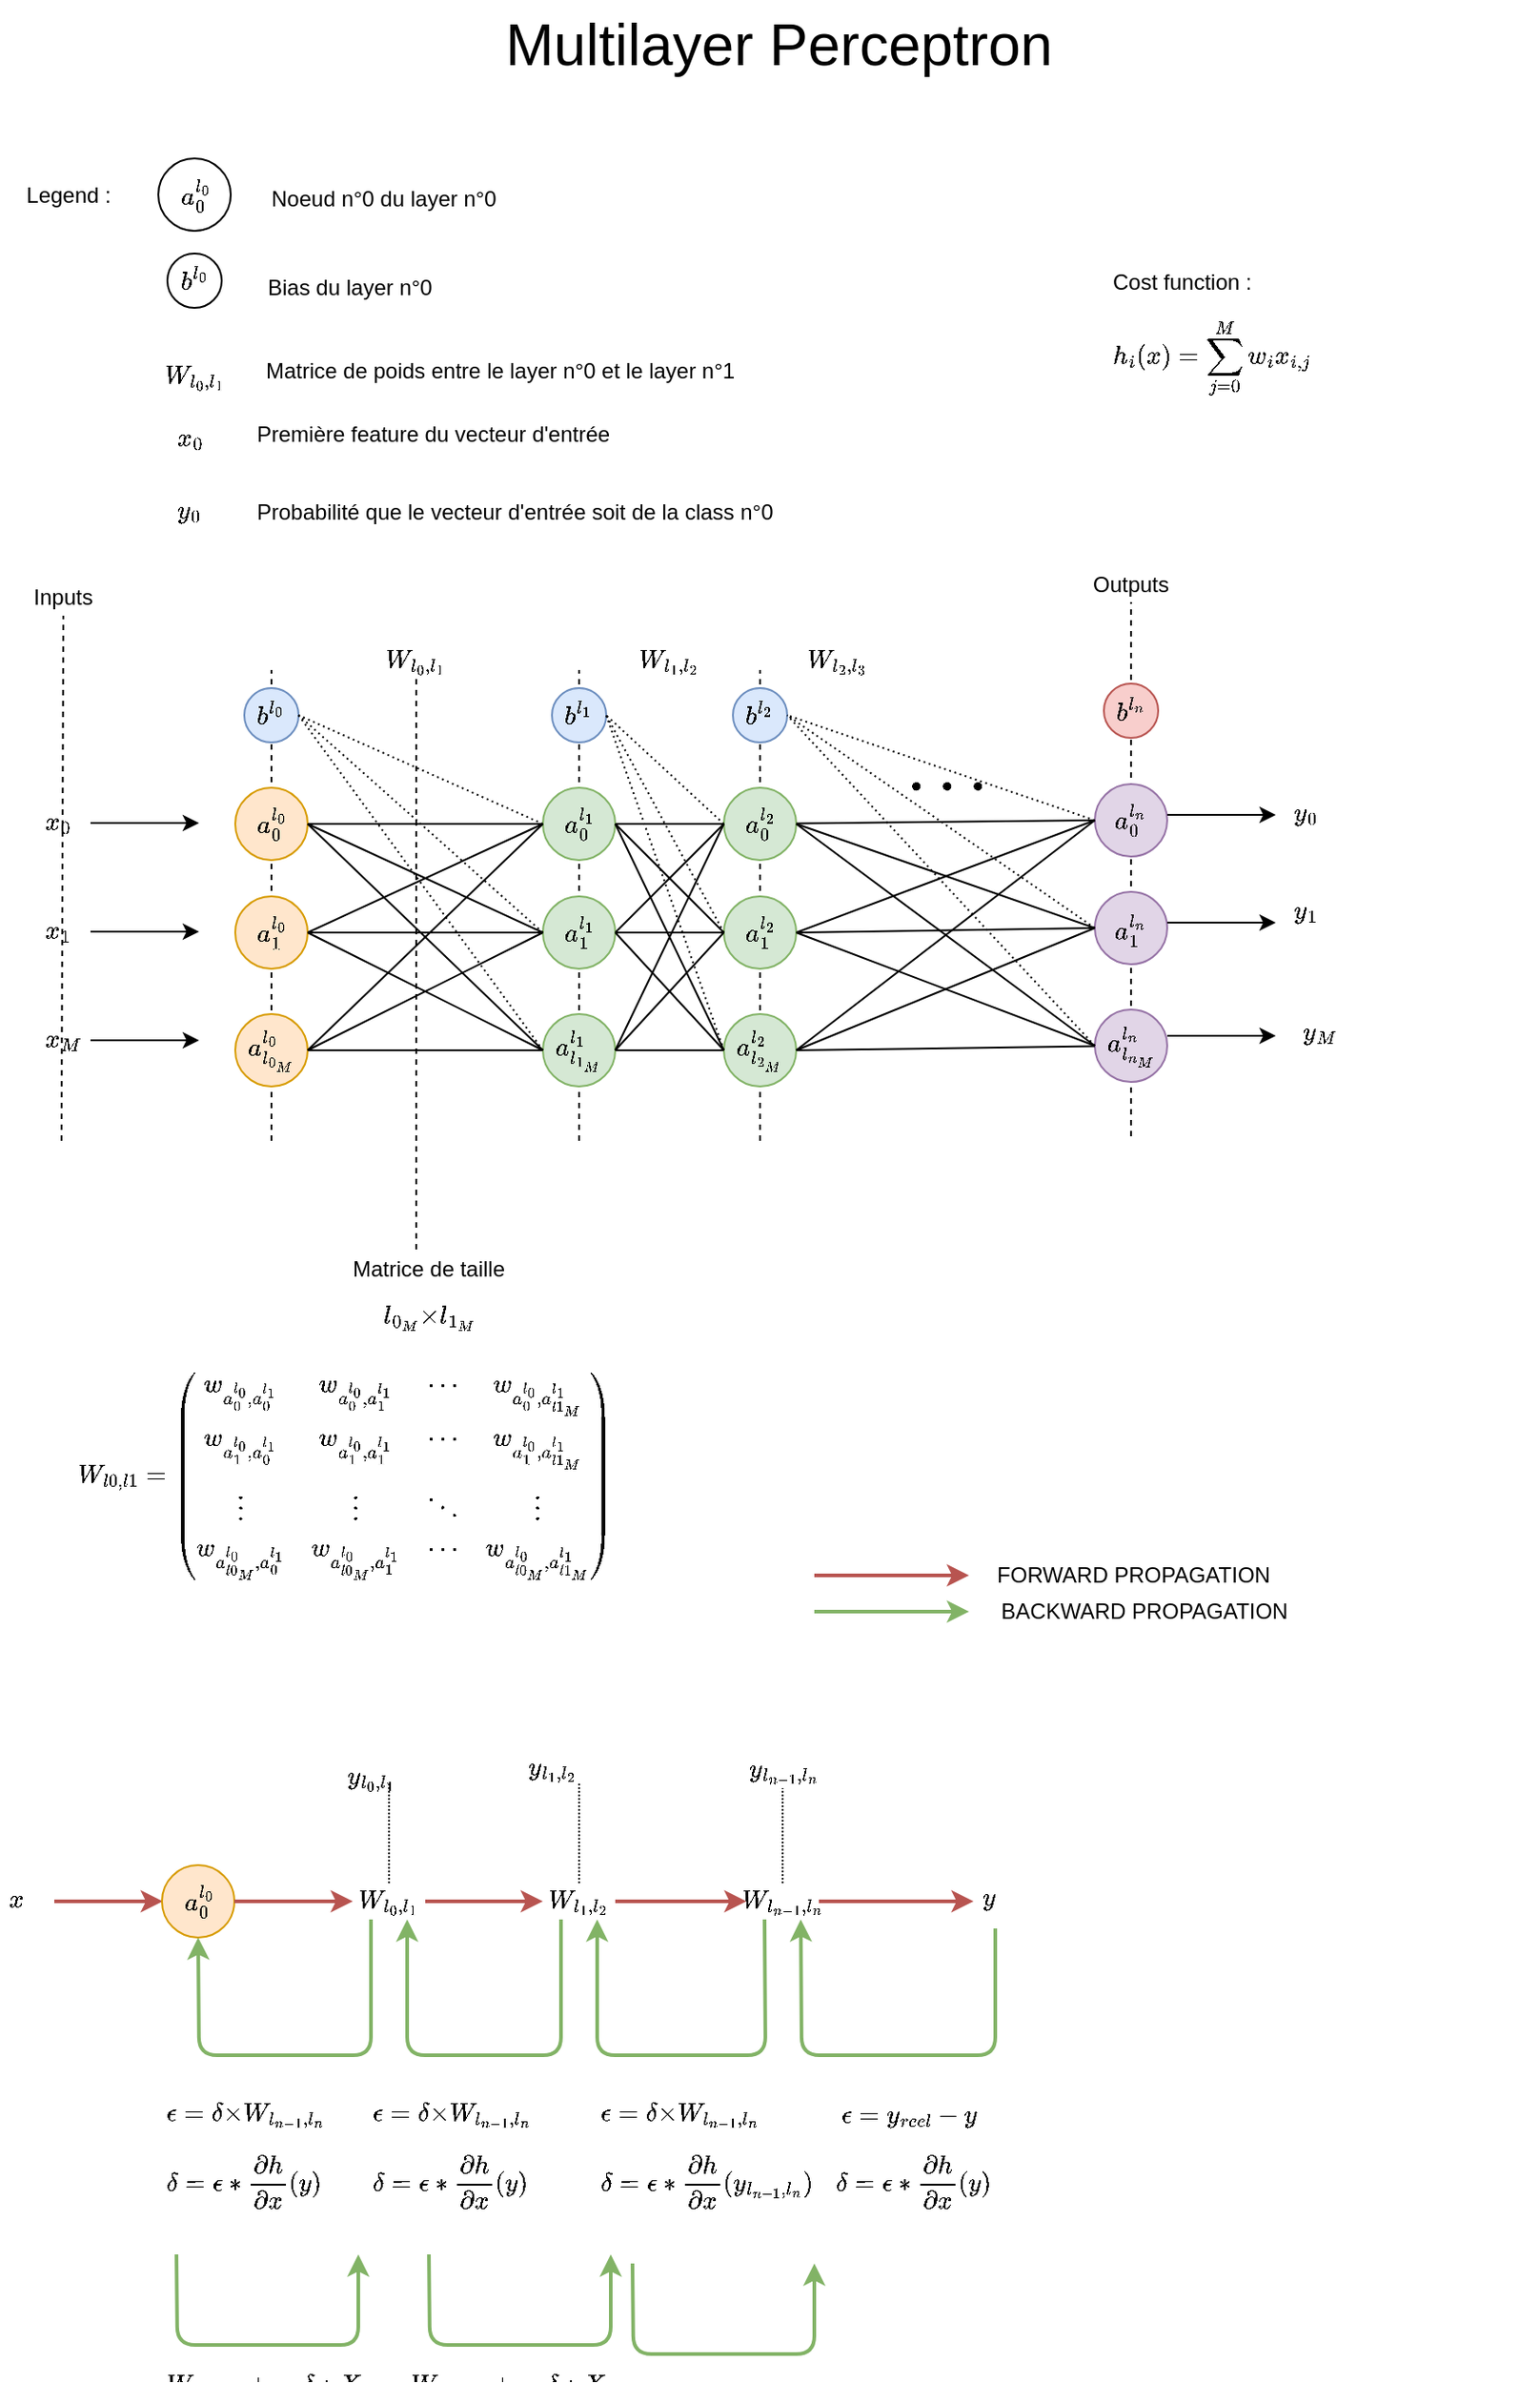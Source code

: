 <mxfile version="11.3.1" type="device" pages="1"><diagram id="qkWqabvN4PiYcVfPmbqy" name="Page-1"><mxGraphModel dx="1185" dy="1781" grid="1" gridSize="10" guides="1" tooltips="1" connect="1" arrows="1" fold="1" page="1" pageScale="1" pageWidth="850" pageHeight="1100" math="1" shadow="0"><root><mxCell id="0"/><mxCell id="1" parent="0"/><mxCell id="T4-kVo7avTGP61vdLJUo-23" value="" style="endArrow=none;dashed=1;html=1;" edge="1" parent="1"><mxGeometry width="50" height="50" relative="1" as="geometry"><mxPoint x="220" y="480" as="sourcePoint"/><mxPoint x="220" y="220" as="targetPoint"/></mxGeometry></mxCell><mxCell id="T4-kVo7avTGP61vdLJUo-3" value="Multilayer Perceptron" style="text;html=1;strokeColor=none;fillColor=none;align=center;verticalAlign=middle;whiteSpace=wrap;rounded=0;fontSize=32;" vertex="1" parent="1"><mxGeometry x="293" y="-150" width="415" height="50" as="geometry"/></mxCell><mxCell id="T4-kVo7avTGP61vdLJUo-8" value="&lt;div&gt;Cost function : $$h_i(x) = \sum\limits_{j=0}^{M} w_i x_{i,j}$$&lt;/div&gt;" style="text;html=1;spacing=5;spacingTop=-10;whiteSpace=wrap;overflow=hidden;fillColor=none;strokeColor=none;shadow=0;rounded=0;verticalAlign=middle" vertex="1" parent="1"><mxGeometry x="680" y="-10" width="240" height="110" as="geometry"/></mxCell><mxCell id="T4-kVo7avTGP61vdLJUo-12" value="" style="endArrow=classic;html=1;" edge="1" parent="1"><mxGeometry width="50" height="50" relative="1" as="geometry"><mxPoint x="120" y="304.5" as="sourcePoint"/><mxPoint x="180" y="304.5" as="targetPoint"/></mxGeometry></mxCell><mxCell id="T4-kVo7avTGP61vdLJUo-13" value="&lt;div&gt;$$x_{0}$$&lt;/div&gt;" style="text;html=1;spacing=5;spacingTop=-10;whiteSpace=wrap;overflow=hidden;fillColor=none;strokeColor=none;shadow=0;rounded=0;verticalAlign=middle" vertex="1" parent="1"><mxGeometry x="90" y="290" width="30" height="30" as="geometry"/></mxCell><mxCell id="T4-kVo7avTGP61vdLJUo-14" value="" style="endArrow=classic;html=1;" edge="1" parent="1"><mxGeometry width="50" height="50" relative="1" as="geometry"><mxPoint x="120" y="364.5" as="sourcePoint"/><mxPoint x="180" y="364.5" as="targetPoint"/></mxGeometry></mxCell><mxCell id="T4-kVo7avTGP61vdLJUo-15" value="&lt;div&gt;$$x_{1}$$&lt;/div&gt;" style="text;html=1;spacing=5;spacingTop=-10;whiteSpace=wrap;overflow=hidden;fillColor=none;strokeColor=none;shadow=0;rounded=0;verticalAlign=middle" vertex="1" parent="1"><mxGeometry x="90" y="350" width="30" height="30" as="geometry"/></mxCell><mxCell id="T4-kVo7avTGP61vdLJUo-16" value="" style="endArrow=classic;html=1;" edge="1" parent="1"><mxGeometry width="50" height="50" relative="1" as="geometry"><mxPoint x="120" y="424.5" as="sourcePoint"/><mxPoint x="180" y="424.5" as="targetPoint"/></mxGeometry></mxCell><mxCell id="T4-kVo7avTGP61vdLJUo-17" value="&lt;div&gt;$$x_{M}$$&lt;/div&gt;" style="text;html=1;spacing=5;spacingTop=-10;whiteSpace=wrap;overflow=hidden;fillColor=none;strokeColor=none;shadow=0;rounded=0;verticalAlign=middle" vertex="1" parent="1"><mxGeometry x="90" y="410" width="30" height="30" as="geometry"/></mxCell><mxCell id="T4-kVo7avTGP61vdLJUo-18" value="$$a_0^{l_0}$$" style="ellipse;whiteSpace=wrap;html=1;aspect=fixed;fillColor=#ffe6cc;strokeColor=#d79b00;" vertex="1" parent="1"><mxGeometry x="200" y="285" width="40" height="40" as="geometry"/></mxCell><mxCell id="T4-kVo7avTGP61vdLJUo-20" value="$$a_1^{l_0}$$" style="ellipse;whiteSpace=wrap;html=1;aspect=fixed;fillColor=#ffe6cc;strokeColor=#d79b00;" vertex="1" parent="1"><mxGeometry x="200" y="345" width="40" height="40" as="geometry"/></mxCell><mxCell id="T4-kVo7avTGP61vdLJUo-21" value="&lt;div&gt;$$a_{l_{0_M}}^{l_0}$$&lt;/div&gt;" style="ellipse;whiteSpace=wrap;html=1;aspect=fixed;fillColor=#ffe6cc;strokeColor=#d79b00;" vertex="1" parent="1"><mxGeometry x="200" y="410" width="40" height="40" as="geometry"/></mxCell><mxCell id="T4-kVo7avTGP61vdLJUo-22" value="$$b^{l_0}$$" style="ellipse;whiteSpace=wrap;html=1;aspect=fixed;fillColor=#dae8fc;strokeColor=#6c8ebf;" vertex="1" parent="1"><mxGeometry x="205" y="230" width="30" height="30" as="geometry"/></mxCell><mxCell id="T4-kVo7avTGP61vdLJUo-24" value="$$W_{l_0,l_1}$$" style="text;html=1;strokeColor=none;fillColor=none;align=center;verticalAlign=middle;whiteSpace=wrap;rounded=0;" vertex="1" parent="1"><mxGeometry x="280" y="205" width="40" height="20" as="geometry"/></mxCell><mxCell id="T4-kVo7avTGP61vdLJUo-25" value="" style="endArrow=none;dashed=1;html=1;" edge="1" parent="1"><mxGeometry width="50" height="50" relative="1" as="geometry"><mxPoint x="390" y="480" as="sourcePoint"/><mxPoint x="390" y="220" as="targetPoint"/></mxGeometry></mxCell><mxCell id="T4-kVo7avTGP61vdLJUo-26" value="$$a_0^{l_1}$$" style="ellipse;whiteSpace=wrap;html=1;aspect=fixed;fillColor=#d5e8d4;strokeColor=#82b366;" vertex="1" parent="1"><mxGeometry x="370" y="285" width="40" height="40" as="geometry"/></mxCell><mxCell id="T4-kVo7avTGP61vdLJUo-27" value="$$a_1^{l_1}$$" style="ellipse;whiteSpace=wrap;html=1;aspect=fixed;fillColor=#d5e8d4;strokeColor=#82b366;" vertex="1" parent="1"><mxGeometry x="370" y="345" width="40" height="40" as="geometry"/></mxCell><mxCell id="T4-kVo7avTGP61vdLJUo-28" value="&lt;div&gt;$$a_{l_{1_M}}^{l_1}$$&lt;/div&gt;" style="ellipse;whiteSpace=wrap;html=1;aspect=fixed;fillColor=#d5e8d4;strokeColor=#82b366;" vertex="1" parent="1"><mxGeometry x="370" y="410" width="40" height="40" as="geometry"/></mxCell><mxCell id="T4-kVo7avTGP61vdLJUo-29" value="$$b^{l_1}$$" style="ellipse;whiteSpace=wrap;html=1;aspect=fixed;fillColor=#dae8fc;strokeColor=#6c8ebf;" vertex="1" parent="1"><mxGeometry x="375" y="230" width="30" height="30" as="geometry"/></mxCell><mxCell id="T4-kVo7avTGP61vdLJUo-30" value="$$W_{l_1,l_2}$$" style="text;html=1;strokeColor=none;fillColor=none;align=center;verticalAlign=middle;whiteSpace=wrap;rounded=0;" vertex="1" parent="1"><mxGeometry x="420" y="205" width="40" height="20" as="geometry"/></mxCell><mxCell id="T4-kVo7avTGP61vdLJUo-31" value="" style="endArrow=none;dashed=1;html=1;" edge="1" parent="1"><mxGeometry width="50" height="50" relative="1" as="geometry"><mxPoint x="490" y="480" as="sourcePoint"/><mxPoint x="490" y="220" as="targetPoint"/></mxGeometry></mxCell><mxCell id="T4-kVo7avTGP61vdLJUo-32" value="$$a_0^{l_2}$$" style="ellipse;whiteSpace=wrap;html=1;aspect=fixed;fillColor=#d5e8d4;strokeColor=#82b366;" vertex="1" parent="1"><mxGeometry x="470" y="285" width="40" height="40" as="geometry"/></mxCell><mxCell id="T4-kVo7avTGP61vdLJUo-33" value="$$a_1^{l_2}$$" style="ellipse;whiteSpace=wrap;html=1;aspect=fixed;fillColor=#d5e8d4;strokeColor=#82b366;" vertex="1" parent="1"><mxGeometry x="470" y="345" width="40" height="40" as="geometry"/></mxCell><mxCell id="T4-kVo7avTGP61vdLJUo-34" value="&lt;div&gt;$$a_{l_{2_M}}^{l_2}$$&lt;/div&gt;" style="ellipse;whiteSpace=wrap;html=1;aspect=fixed;fillColor=#d5e8d4;strokeColor=#82b366;" vertex="1" parent="1"><mxGeometry x="470" y="410" width="40" height="40" as="geometry"/></mxCell><mxCell id="T4-kVo7avTGP61vdLJUo-35" value="$$b^{l_2}$$" style="ellipse;whiteSpace=wrap;html=1;aspect=fixed;fillColor=#dae8fc;strokeColor=#6c8ebf;" vertex="1" parent="1"><mxGeometry x="475" y="230" width="30" height="30" as="geometry"/></mxCell><mxCell id="T4-kVo7avTGP61vdLJUo-36" value="&lt;div&gt;$$W_{l_2,l_3}$$&lt;/div&gt;" style="text;html=1;strokeColor=none;fillColor=none;align=center;verticalAlign=middle;whiteSpace=wrap;rounded=0;" vertex="1" parent="1"><mxGeometry x="512.5" y="205" width="40" height="20" as="geometry"/></mxCell><mxCell id="T4-kVo7avTGP61vdLJUo-37" value="" style="endArrow=none;dashed=1;html=1;entryX=0.5;entryY=1;entryDx=0;entryDy=0;" edge="1" parent="1" target="T4-kVo7avTGP61vdLJUo-45"><mxGeometry width="50" height="50" relative="1" as="geometry"><mxPoint x="695" y="477.5" as="sourcePoint"/><mxPoint x="695" y="217.5" as="targetPoint"/></mxGeometry></mxCell><mxCell id="T4-kVo7avTGP61vdLJUo-38" value="$$a_0^{l_n}$$" style="ellipse;whiteSpace=wrap;html=1;aspect=fixed;fillColor=#e1d5e7;strokeColor=#9673a6;" vertex="1" parent="1"><mxGeometry x="675" y="283" width="40" height="40" as="geometry"/></mxCell><mxCell id="T4-kVo7avTGP61vdLJUo-39" value="$$a_1^{l_n}$$" style="ellipse;whiteSpace=wrap;html=1;aspect=fixed;fillColor=#e1d5e7;strokeColor=#9673a6;" vertex="1" parent="1"><mxGeometry x="675" y="342.5" width="40" height="40" as="geometry"/></mxCell><mxCell id="T4-kVo7avTGP61vdLJUo-40" value="&lt;div&gt;$$a_{l_{n_M}}^{l_n}$$&lt;/div&gt;" style="ellipse;whiteSpace=wrap;html=1;aspect=fixed;fillColor=#e1d5e7;strokeColor=#9673a6;" vertex="1" parent="1"><mxGeometry x="675" y="407.5" width="40" height="40" as="geometry"/></mxCell><mxCell id="T4-kVo7avTGP61vdLJUo-41" value="$$b^{l_n}$$" style="ellipse;whiteSpace=wrap;html=1;aspect=fixed;fillColor=#f8cecc;strokeColor=#b85450;" vertex="1" parent="1"><mxGeometry x="680" y="227.5" width="30" height="30" as="geometry"/></mxCell><mxCell id="T4-kVo7avTGP61vdLJUo-44" value="Inputs" style="text;html=1;strokeColor=none;fillColor=none;align=center;verticalAlign=middle;whiteSpace=wrap;rounded=0;" vertex="1" parent="1"><mxGeometry x="85" y="170" width="40" height="20" as="geometry"/></mxCell><mxCell id="T4-kVo7avTGP61vdLJUo-45" value="Outputs" style="text;html=1;strokeColor=none;fillColor=none;align=center;verticalAlign=middle;whiteSpace=wrap;rounded=0;" vertex="1" parent="1"><mxGeometry x="675" y="162.5" width="40" height="20" as="geometry"/></mxCell><mxCell id="T4-kVo7avTGP61vdLJUo-48" value="" style="endArrow=none;dashed=1;html=1;entryX=0.5;entryY=1;entryDx=0;entryDy=0;" edge="1" parent="1" target="T4-kVo7avTGP61vdLJUo-44"><mxGeometry width="50" height="50" relative="1" as="geometry"><mxPoint x="104" y="480" as="sourcePoint"/><mxPoint x="104" y="220" as="targetPoint"/></mxGeometry></mxCell><mxCell id="T4-kVo7avTGP61vdLJUo-49" value="" style="endArrow=none;dashed=1;html=1;dashPattern=1 2;entryX=1;entryY=0.5;entryDx=0;entryDy=0;exitX=0;exitY=0.5;exitDx=0;exitDy=0;" edge="1" parent="1" source="T4-kVo7avTGP61vdLJUo-26" target="T4-kVo7avTGP61vdLJUo-22"><mxGeometry width="50" height="50" relative="1" as="geometry"><mxPoint x="80" y="550" as="sourcePoint"/><mxPoint x="130" y="500" as="targetPoint"/></mxGeometry></mxCell><mxCell id="T4-kVo7avTGP61vdLJUo-50" value="" style="endArrow=none;dashed=1;html=1;dashPattern=1 2;entryX=1;entryY=0.5;entryDx=0;entryDy=0;exitX=0;exitY=0.5;exitDx=0;exitDy=0;" edge="1" parent="1" source="T4-kVo7avTGP61vdLJUo-27" target="T4-kVo7avTGP61vdLJUo-22"><mxGeometry width="50" height="50" relative="1" as="geometry"><mxPoint x="380" y="315" as="sourcePoint"/><mxPoint x="245" y="255" as="targetPoint"/></mxGeometry></mxCell><mxCell id="T4-kVo7avTGP61vdLJUo-51" value="" style="endArrow=none;dashed=1;html=1;dashPattern=1 2;entryX=1;entryY=0.5;entryDx=0;entryDy=0;exitX=0;exitY=0.5;exitDx=0;exitDy=0;" edge="1" parent="1" source="T4-kVo7avTGP61vdLJUo-28" target="T4-kVo7avTGP61vdLJUo-22"><mxGeometry width="50" height="50" relative="1" as="geometry"><mxPoint x="380" y="375" as="sourcePoint"/><mxPoint x="245" y="255" as="targetPoint"/></mxGeometry></mxCell><mxCell id="T4-kVo7avTGP61vdLJUo-52" value="" style="endArrow=none;html=1;entryX=0;entryY=0.5;entryDx=0;entryDy=0;exitX=1;exitY=0.5;exitDx=0;exitDy=0;" edge="1" parent="1" source="T4-kVo7avTGP61vdLJUo-18" target="T4-kVo7avTGP61vdLJUo-26"><mxGeometry width="50" height="50" relative="1" as="geometry"><mxPoint x="80" y="550" as="sourcePoint"/><mxPoint x="130" y="500" as="targetPoint"/></mxGeometry></mxCell><mxCell id="T4-kVo7avTGP61vdLJUo-53" value="" style="endArrow=none;html=1;entryX=0;entryY=0.5;entryDx=0;entryDy=0;exitX=1;exitY=0.5;exitDx=0;exitDy=0;" edge="1" parent="1" source="T4-kVo7avTGP61vdLJUo-18" target="T4-kVo7avTGP61vdLJUo-27"><mxGeometry width="50" height="50" relative="1" as="geometry"><mxPoint x="250" y="315" as="sourcePoint"/><mxPoint x="380" y="315" as="targetPoint"/></mxGeometry></mxCell><mxCell id="T4-kVo7avTGP61vdLJUo-54" value="" style="endArrow=none;html=1;entryX=0;entryY=0.5;entryDx=0;entryDy=0;exitX=1;exitY=0.5;exitDx=0;exitDy=0;" edge="1" parent="1" source="T4-kVo7avTGP61vdLJUo-18" target="T4-kVo7avTGP61vdLJUo-28"><mxGeometry width="50" height="50" relative="1" as="geometry"><mxPoint x="250" y="315" as="sourcePoint"/><mxPoint x="380" y="375" as="targetPoint"/></mxGeometry></mxCell><mxCell id="T4-kVo7avTGP61vdLJUo-55" value="" style="endArrow=none;html=1;entryX=0;entryY=0.5;entryDx=0;entryDy=0;" edge="1" parent="1" source="T4-kVo7avTGP61vdLJUo-28" target="T4-kVo7avTGP61vdLJUo-34"><mxGeometry width="50" height="50" relative="1" as="geometry"><mxPoint x="250" y="315" as="sourcePoint"/><mxPoint x="380" y="440" as="targetPoint"/></mxGeometry></mxCell><mxCell id="T4-kVo7avTGP61vdLJUo-58" value="" style="endArrow=none;html=1;exitX=1;exitY=0.5;exitDx=0;exitDy=0;" edge="1" parent="1" source="T4-kVo7avTGP61vdLJUo-27" target="T4-kVo7avTGP61vdLJUo-33"><mxGeometry width="50" height="50" relative="1" as="geometry"><mxPoint x="420.0" y="440" as="sourcePoint"/><mxPoint x="460" y="440" as="targetPoint"/></mxGeometry></mxCell><mxCell id="T4-kVo7avTGP61vdLJUo-59" value="" style="endArrow=none;html=1;exitX=1;exitY=0.5;exitDx=0;exitDy=0;entryX=0;entryY=0.5;entryDx=0;entryDy=0;" edge="1" parent="1" source="T4-kVo7avTGP61vdLJUo-26" target="T4-kVo7avTGP61vdLJUo-32"><mxGeometry width="50" height="50" relative="1" as="geometry"><mxPoint x="420.0" y="375" as="sourcePoint"/><mxPoint x="460" y="375" as="targetPoint"/></mxGeometry></mxCell><mxCell id="T4-kVo7avTGP61vdLJUo-60" value="" style="endArrow=none;html=1;exitX=1;exitY=0.5;exitDx=0;exitDy=0;entryX=0;entryY=0.5;entryDx=0;entryDy=0;" edge="1" parent="1" source="T4-kVo7avTGP61vdLJUo-26" target="T4-kVo7avTGP61vdLJUo-33"><mxGeometry width="50" height="50" relative="1" as="geometry"><mxPoint x="430.0" y="385" as="sourcePoint"/><mxPoint x="470" y="385" as="targetPoint"/></mxGeometry></mxCell><mxCell id="T4-kVo7avTGP61vdLJUo-61" value="" style="endArrow=none;html=1;exitX=1;exitY=0.5;exitDx=0;exitDy=0;entryX=0;entryY=0.5;entryDx=0;entryDy=0;" edge="1" parent="1" source="T4-kVo7avTGP61vdLJUo-26" target="T4-kVo7avTGP61vdLJUo-34"><mxGeometry width="50" height="50" relative="1" as="geometry"><mxPoint x="420.0" y="315" as="sourcePoint"/><mxPoint x="460" y="375" as="targetPoint"/></mxGeometry></mxCell><mxCell id="T4-kVo7avTGP61vdLJUo-62" value="" style="endArrow=none;html=1;exitX=1;exitY=0.5;exitDx=0;exitDy=0;entryX=0;entryY=0.5;entryDx=0;entryDy=0;" edge="1" parent="1" source="T4-kVo7avTGP61vdLJUo-28" target="T4-kVo7avTGP61vdLJUo-33"><mxGeometry width="50" height="50" relative="1" as="geometry"><mxPoint x="420.0" y="315" as="sourcePoint"/><mxPoint x="460" y="440" as="targetPoint"/></mxGeometry></mxCell><mxCell id="T4-kVo7avTGP61vdLJUo-63" value="" style="endArrow=none;html=1;exitX=1;exitY=0.5;exitDx=0;exitDy=0;entryX=0;entryY=0.5;entryDx=0;entryDy=0;" edge="1" parent="1" source="T4-kVo7avTGP61vdLJUo-28" target="T4-kVo7avTGP61vdLJUo-32"><mxGeometry width="50" height="50" relative="1" as="geometry"><mxPoint x="420.0" y="440" as="sourcePoint"/><mxPoint x="460" y="375" as="targetPoint"/></mxGeometry></mxCell><mxCell id="T4-kVo7avTGP61vdLJUo-64" value="" style="endArrow=none;html=1;exitX=1;exitY=0.5;exitDx=0;exitDy=0;entryX=0;entryY=0.5;entryDx=0;entryDy=0;" edge="1" parent="1" source="T4-kVo7avTGP61vdLJUo-27" target="T4-kVo7avTGP61vdLJUo-32"><mxGeometry width="50" height="50" relative="1" as="geometry"><mxPoint x="420.0" y="440" as="sourcePoint"/><mxPoint x="460" y="315" as="targetPoint"/></mxGeometry></mxCell><mxCell id="T4-kVo7avTGP61vdLJUo-65" value="" style="endArrow=none;html=1;exitX=1;exitY=0.5;exitDx=0;exitDy=0;entryX=0;entryY=0.5;entryDx=0;entryDy=0;" edge="1" parent="1" source="T4-kVo7avTGP61vdLJUo-27" target="T4-kVo7avTGP61vdLJUo-34"><mxGeometry width="50" height="50" relative="1" as="geometry"><mxPoint x="420.0" y="375" as="sourcePoint"/><mxPoint x="460" y="315" as="targetPoint"/></mxGeometry></mxCell><mxCell id="T4-kVo7avTGP61vdLJUo-66" value="" style="endArrow=none;dashed=1;html=1;dashPattern=1 2;entryX=1;entryY=0.5;entryDx=0;entryDy=0;exitX=0;exitY=0.5;exitDx=0;exitDy=0;" edge="1" parent="1" source="T4-kVo7avTGP61vdLJUo-32" target="T4-kVo7avTGP61vdLJUo-29"><mxGeometry width="50" height="50" relative="1" as="geometry"><mxPoint x="380.0" y="315" as="sourcePoint"/><mxPoint x="245.0" y="255" as="targetPoint"/></mxGeometry></mxCell><mxCell id="T4-kVo7avTGP61vdLJUo-67" value="" style="endArrow=none;dashed=1;html=1;dashPattern=1 2;entryX=1;entryY=0.5;entryDx=0;entryDy=0;exitX=0;exitY=0.5;exitDx=0;exitDy=0;" edge="1" parent="1" source="T4-kVo7avTGP61vdLJUo-33" target="T4-kVo7avTGP61vdLJUo-29"><mxGeometry width="50" height="50" relative="1" as="geometry"><mxPoint x="460" y="315" as="sourcePoint"/><mxPoint x="415" y="255" as="targetPoint"/></mxGeometry></mxCell><mxCell id="T4-kVo7avTGP61vdLJUo-68" value="" style="endArrow=none;dashed=1;html=1;dashPattern=1 2;entryX=1;entryY=0.5;entryDx=0;entryDy=0;exitX=0;exitY=0.5;exitDx=0;exitDy=0;" edge="1" parent="1" source="T4-kVo7avTGP61vdLJUo-34" target="T4-kVo7avTGP61vdLJUo-29"><mxGeometry width="50" height="50" relative="1" as="geometry"><mxPoint x="460" y="375" as="sourcePoint"/><mxPoint x="415" y="255" as="targetPoint"/></mxGeometry></mxCell><mxCell id="T4-kVo7avTGP61vdLJUo-78" value="$$W_{l0,l1} =&lt;br&gt; \begin{pmatrix}&lt;br&gt;  w_{a_0^{l_0},a_0^{l_1}} &amp;amp; w_{a_0^{l_0},a_1^{l_1}} &amp;amp; \cdots &amp;amp; w_{a_0^{l_0},a_{l1_M}^{l_1}} \\&lt;br&gt;w_{a_1^{l_0},a_0^{l_1}} &amp;amp; w_{a_1^{l_0},a_1^{l_1}} &amp;amp; \cdots &amp;amp; w_{a_1^{l_0},a_{l1_M}^{l_1}} \\&lt;br&gt;  \vdots  &amp;amp; \vdots  &amp;amp; \ddots &amp;amp; \vdots  \\&lt;br&gt;w_{a_{l0_M}^{l_0},a_0^{l_1}} &amp;amp; w_{a_{l0_M}^{l_0},a_1^{l_1}} &amp;amp; \cdots &amp;amp; w_{a_{l0_M}^{l_0},a_{l1_M}^{l_1}}&lt;br&gt; \end{pmatrix}$$" style="text;html=1;spacing=5;spacingTop=-10;whiteSpace=wrap;overflow=hidden;fillColor=none;strokeColor=none;shadow=0;rounded=0;verticalAlign=middle" vertex="1" parent="1"><mxGeometry x="108" y="590" width="352" height="160" as="geometry"/></mxCell><mxCell id="T4-kVo7avTGP61vdLJUo-79" value="" style="endArrow=none;html=1;entryX=0.5;entryY=1;entryDx=0;entryDy=0;dashed=1;" edge="1" parent="1" target="T4-kVo7avTGP61vdLJUo-24"><mxGeometry width="50" height="50" relative="1" as="geometry"><mxPoint x="300" y="540" as="sourcePoint"/><mxPoint x="130" y="730" as="targetPoint"/></mxGeometry></mxCell><mxCell id="T4-kVo7avTGP61vdLJUo-80" value="Legend :" style="text;html=1;strokeColor=none;fillColor=none;align=center;verticalAlign=middle;whiteSpace=wrap;rounded=0;" vertex="1" parent="1"><mxGeometry x="77.5" y="-55" width="60" height="25" as="geometry"/></mxCell><mxCell id="T4-kVo7avTGP61vdLJUo-81" value="$$a_0^{l_0}$$" style="ellipse;whiteSpace=wrap;html=1;aspect=fixed;" vertex="1" parent="1"><mxGeometry x="157.5" y="-62.5" width="40" height="40" as="geometry"/></mxCell><mxCell id="T4-kVo7avTGP61vdLJUo-82" value="Noeud n°0 du layer n°0" style="text;html=1;strokeColor=none;fillColor=none;align=left;verticalAlign=middle;whiteSpace=wrap;rounded=0;" vertex="1" parent="1"><mxGeometry x="217.5" y="-57.5" width="155" height="35" as="geometry"/></mxCell><mxCell id="T4-kVo7avTGP61vdLJUo-84" value="Bias du layer n°0" style="text;html=1;strokeColor=none;fillColor=none;align=left;verticalAlign=middle;whiteSpace=wrap;rounded=0;fontStyle=0" vertex="1" parent="1"><mxGeometry x="215.5" y="-8.5" width="155" height="35" as="geometry"/></mxCell><mxCell id="T4-kVo7avTGP61vdLJUo-85" value="$$b^{l_0}$$" style="ellipse;whiteSpace=wrap;html=1;aspect=fixed;" vertex="1" parent="1"><mxGeometry x="162.5" y="-10" width="30" height="30" as="geometry"/></mxCell><mxCell id="T4-kVo7avTGP61vdLJUo-86" value="$$W_{l_0,l_1}$$" style="text;html=1;strokeColor=none;fillColor=none;align=center;verticalAlign=middle;whiteSpace=wrap;rounded=0;" vertex="1" parent="1"><mxGeometry x="157.5" y="47.5" width="40" height="20" as="geometry"/></mxCell><mxCell id="T4-kVo7avTGP61vdLJUo-87" value="Matrice de poids entre le layer n°0 et le layer n°1" style="text;html=1;strokeColor=none;fillColor=none;align=left;verticalAlign=middle;whiteSpace=wrap;rounded=0;" vertex="1" parent="1"><mxGeometry x="214.5" y="37.5" width="318" height="35" as="geometry"/></mxCell><mxCell id="T4-kVo7avTGP61vdLJUo-88" value="&lt;div&gt;$$x_{0}$$&lt;/div&gt;" style="text;html=1;spacing=5;spacingTop=-10;whiteSpace=wrap;overflow=hidden;fillColor=none;strokeColor=none;shadow=0;rounded=0;verticalAlign=middle" vertex="1" parent="1"><mxGeometry x="162.5" y="77.5" width="30" height="30" as="geometry"/></mxCell><mxCell id="T4-kVo7avTGP61vdLJUo-91" value="Première feature du vecteur d'entrée" style="text;html=1;strokeColor=none;fillColor=none;align=left;verticalAlign=middle;whiteSpace=wrap;rounded=0;" vertex="1" parent="1"><mxGeometry x="209.5" y="72.5" width="283" height="35" as="geometry"/></mxCell><mxCell id="T4-kVo7avTGP61vdLJUo-92" value="" style="endArrow=classic;html=1;" edge="1" parent="1"><mxGeometry width="50" height="50" relative="1" as="geometry"><mxPoint x="715" y="300" as="sourcePoint"/><mxPoint x="775" y="300" as="targetPoint"/></mxGeometry></mxCell><mxCell id="T4-kVo7avTGP61vdLJUo-93" value="" style="endArrow=classic;html=1;" edge="1" parent="1"><mxGeometry width="50" height="50" relative="1" as="geometry"><mxPoint x="715" y="359.5" as="sourcePoint"/><mxPoint x="775" y="359.5" as="targetPoint"/></mxGeometry></mxCell><mxCell id="T4-kVo7avTGP61vdLJUo-94" value="" style="endArrow=classic;html=1;" edge="1" parent="1"><mxGeometry width="50" height="50" relative="1" as="geometry"><mxPoint x="715" y="422" as="sourcePoint"/><mxPoint x="775" y="422" as="targetPoint"/></mxGeometry></mxCell><mxCell id="T4-kVo7avTGP61vdLJUo-95" value="&lt;div&gt;$$y_{0}$$&lt;/div&gt;" style="text;html=1;spacing=5;spacingTop=-10;whiteSpace=wrap;overflow=hidden;fillColor=none;strokeColor=none;shadow=0;rounded=0;verticalAlign=middle" vertex="1" parent="1"><mxGeometry x="780" y="285" width="30" height="30" as="geometry"/></mxCell><mxCell id="T4-kVo7avTGP61vdLJUo-96" value="&lt;div&gt;$$y_{1}$$&lt;/div&gt;" style="text;html=1;spacing=5;spacingTop=-10;whiteSpace=wrap;overflow=hidden;fillColor=none;strokeColor=none;shadow=0;rounded=0;verticalAlign=middle" vertex="1" parent="1"><mxGeometry x="780" y="339" width="35" height="36" as="geometry"/></mxCell><mxCell id="T4-kVo7avTGP61vdLJUo-97" value="&lt;div&gt;$$y_{M}$$&lt;/div&gt;" style="text;html=1;spacing=5;spacingTop=-10;whiteSpace=wrap;overflow=hidden;fillColor=none;strokeColor=none;shadow=0;rounded=0;verticalAlign=middle" vertex="1" parent="1"><mxGeometry x="785" y="406" width="40" height="38" as="geometry"/></mxCell><mxCell id="T4-kVo7avTGP61vdLJUo-98" value="&lt;div&gt;$$y_{0}$$&lt;/div&gt;" style="text;html=1;spacing=5;spacingTop=-10;whiteSpace=wrap;overflow=hidden;fillColor=none;strokeColor=none;shadow=0;rounded=0;verticalAlign=middle" vertex="1" parent="1"><mxGeometry x="162.5" y="117.5" width="30" height="30" as="geometry"/></mxCell><mxCell id="T4-kVo7avTGP61vdLJUo-99" value="Probabilité que le vecteur d'entrée soit de la class n°0" style="text;html=1;strokeColor=none;fillColor=none;align=left;verticalAlign=middle;whiteSpace=wrap;rounded=0;" vertex="1" parent="1"><mxGeometry x="209.5" y="115.5" width="353" height="35" as="geometry"/></mxCell><mxCell id="T4-kVo7avTGP61vdLJUo-101" value="" style="endArrow=none;html=1;entryX=0;entryY=0.5;entryDx=0;entryDy=0;exitX=1;exitY=0.5;exitDx=0;exitDy=0;" edge="1" parent="1" source="T4-kVo7avTGP61vdLJUo-20" target="T4-kVo7avTGP61vdLJUo-26"><mxGeometry width="50" height="50" relative="1" as="geometry"><mxPoint x="250" y="315" as="sourcePoint"/><mxPoint x="380" y="440" as="targetPoint"/></mxGeometry></mxCell><mxCell id="T4-kVo7avTGP61vdLJUo-102" value="" style="endArrow=none;html=1;entryX=0;entryY=0.5;entryDx=0;entryDy=0;exitX=1;exitY=0.5;exitDx=0;exitDy=0;" edge="1" parent="1" source="T4-kVo7avTGP61vdLJUo-20" target="T4-kVo7avTGP61vdLJUo-27"><mxGeometry width="50" height="50" relative="1" as="geometry"><mxPoint x="250" y="375" as="sourcePoint"/><mxPoint x="380" y="315" as="targetPoint"/></mxGeometry></mxCell><mxCell id="T4-kVo7avTGP61vdLJUo-103" value="" style="endArrow=none;html=1;entryX=0;entryY=0.5;entryDx=0;entryDy=0;exitX=1;exitY=0.5;exitDx=0;exitDy=0;" edge="1" parent="1" source="T4-kVo7avTGP61vdLJUo-20" target="T4-kVo7avTGP61vdLJUo-28"><mxGeometry width="50" height="50" relative="1" as="geometry"><mxPoint x="250" y="375" as="sourcePoint"/><mxPoint x="380" y="375" as="targetPoint"/></mxGeometry></mxCell><mxCell id="T4-kVo7avTGP61vdLJUo-104" value="" style="endArrow=none;html=1;entryX=0;entryY=0.5;entryDx=0;entryDy=0;exitX=1;exitY=0.5;exitDx=0;exitDy=0;" edge="1" parent="1" source="T4-kVo7avTGP61vdLJUo-21" target="T4-kVo7avTGP61vdLJUo-26"><mxGeometry width="50" height="50" relative="1" as="geometry"><mxPoint x="250" y="375" as="sourcePoint"/><mxPoint x="380" y="440" as="targetPoint"/></mxGeometry></mxCell><mxCell id="T4-kVo7avTGP61vdLJUo-105" value="" style="endArrow=none;html=1;entryX=0;entryY=0.5;entryDx=0;entryDy=0;exitX=1;exitY=0.5;exitDx=0;exitDy=0;" edge="1" parent="1" source="T4-kVo7avTGP61vdLJUo-21" target="T4-kVo7avTGP61vdLJUo-27"><mxGeometry width="50" height="50" relative="1" as="geometry"><mxPoint x="250" y="440" as="sourcePoint"/><mxPoint x="380" y="315" as="targetPoint"/></mxGeometry></mxCell><mxCell id="T4-kVo7avTGP61vdLJUo-106" value="" style="endArrow=none;html=1;entryX=0;entryY=0.5;entryDx=0;entryDy=0;exitX=1;exitY=0.5;exitDx=0;exitDy=0;" edge="1" parent="1" source="T4-kVo7avTGP61vdLJUo-21" target="T4-kVo7avTGP61vdLJUo-28"><mxGeometry width="50" height="50" relative="1" as="geometry"><mxPoint x="250" y="440" as="sourcePoint"/><mxPoint x="380" y="375" as="targetPoint"/></mxGeometry></mxCell><mxCell id="T4-kVo7avTGP61vdLJUo-107" value="" style="endArrow=none;html=1;entryX=0;entryY=0.5;entryDx=0;entryDy=0;" edge="1" parent="1" source="T4-kVo7avTGP61vdLJUo-32" target="T4-kVo7avTGP61vdLJUo-38"><mxGeometry width="50" height="50" relative="1" as="geometry"><mxPoint x="510" y="302.5" as="sourcePoint"/><mxPoint x="560" y="303" as="targetPoint"/></mxGeometry></mxCell><mxCell id="T4-kVo7avTGP61vdLJUo-108" value="" style="endArrow=none;html=1;exitX=1;exitY=0.5;exitDx=0;exitDy=0;entryX=0;entryY=0.5;entryDx=0;entryDy=0;" edge="1" parent="1" source="T4-kVo7avTGP61vdLJUo-32" target="T4-kVo7avTGP61vdLJUo-40"><mxGeometry width="50" height="50" relative="1" as="geometry"><mxPoint x="510" y="302.5" as="sourcePoint"/><mxPoint x="560" y="350" as="targetPoint"/></mxGeometry></mxCell><mxCell id="T4-kVo7avTGP61vdLJUo-109" value="" style="endArrow=none;html=1;exitX=1;exitY=0.5;exitDx=0;exitDy=0;entryX=0;entryY=0.5;entryDx=0;entryDy=0;" edge="1" parent="1" source="T4-kVo7avTGP61vdLJUo-32" target="T4-kVo7avTGP61vdLJUo-39"><mxGeometry width="50" height="50" relative="1" as="geometry"><mxPoint x="510" y="315" as="sourcePoint"/><mxPoint x="570" y="440" as="targetPoint"/></mxGeometry></mxCell><mxCell id="T4-kVo7avTGP61vdLJUo-110" value="$$\cdots$$" style="text;html=1;strokeColor=none;fillColor=none;align=center;verticalAlign=middle;whiteSpace=wrap;rounded=0;fontSize=32;" vertex="1" parent="1"><mxGeometry x="567.5" y="269.5" width="50" height="27" as="geometry"/></mxCell><mxCell id="T4-kVo7avTGP61vdLJUo-112" value="" style="endArrow=none;html=1;entryX=0;entryY=0.5;entryDx=0;entryDy=0;exitX=1;exitY=0.5;exitDx=0;exitDy=0;" edge="1" parent="1" source="T4-kVo7avTGP61vdLJUo-33" target="T4-kVo7avTGP61vdLJUo-38"><mxGeometry width="50" height="50" relative="1" as="geometry"><mxPoint x="519.999" y="314.851" as="sourcePoint"/><mxPoint x="685.0" y="313" as="targetPoint"/></mxGeometry></mxCell><mxCell id="T4-kVo7avTGP61vdLJUo-113" value="" style="endArrow=none;html=1;entryX=0;entryY=0.5;entryDx=0;entryDy=0;exitX=1;exitY=0.5;exitDx=0;exitDy=0;" edge="1" parent="1" source="T4-kVo7avTGP61vdLJUo-33" target="T4-kVo7avTGP61vdLJUo-39"><mxGeometry width="50" height="50" relative="1" as="geometry"><mxPoint x="520" y="375" as="sourcePoint"/><mxPoint x="685.0" y="313" as="targetPoint"/></mxGeometry></mxCell><mxCell id="T4-kVo7avTGP61vdLJUo-114" value="" style="endArrow=none;html=1;entryX=0;entryY=0.5;entryDx=0;entryDy=0;exitX=1;exitY=0.5;exitDx=0;exitDy=0;" edge="1" parent="1" source="T4-kVo7avTGP61vdLJUo-33" target="T4-kVo7avTGP61vdLJUo-40"><mxGeometry width="50" height="50" relative="1" as="geometry"><mxPoint x="520" y="375" as="sourcePoint"/><mxPoint x="685.0" y="372.5" as="targetPoint"/></mxGeometry></mxCell><mxCell id="T4-kVo7avTGP61vdLJUo-115" value="" style="endArrow=none;html=1;entryX=0;entryY=0.5;entryDx=0;entryDy=0;exitX=1;exitY=0.5;exitDx=0;exitDy=0;" edge="1" parent="1" source="T4-kVo7avTGP61vdLJUo-34" target="T4-kVo7avTGP61vdLJUo-38"><mxGeometry width="50" height="50" relative="1" as="geometry"><mxPoint x="520" y="375" as="sourcePoint"/><mxPoint x="685.0" y="437.5" as="targetPoint"/></mxGeometry></mxCell><mxCell id="T4-kVo7avTGP61vdLJUo-116" value="" style="endArrow=none;html=1;entryX=0;entryY=0.5;entryDx=0;entryDy=0;exitX=1;exitY=0.5;exitDx=0;exitDy=0;" edge="1" parent="1" source="T4-kVo7avTGP61vdLJUo-34" target="T4-kVo7avTGP61vdLJUo-39"><mxGeometry width="50" height="50" relative="1" as="geometry"><mxPoint x="520" y="440" as="sourcePoint"/><mxPoint x="685.0" y="313" as="targetPoint"/></mxGeometry></mxCell><mxCell id="T4-kVo7avTGP61vdLJUo-117" value="" style="endArrow=none;html=1;exitX=1;exitY=0.5;exitDx=0;exitDy=0;" edge="1" parent="1" source="T4-kVo7avTGP61vdLJUo-34" target="T4-kVo7avTGP61vdLJUo-40"><mxGeometry width="50" height="50" relative="1" as="geometry"><mxPoint x="520" y="440" as="sourcePoint"/><mxPoint x="685.0" y="372.5" as="targetPoint"/></mxGeometry></mxCell><mxCell id="T4-kVo7avTGP61vdLJUo-118" value="" style="endArrow=none;dashed=1;html=1;dashPattern=1 2;entryX=1;entryY=0.5;entryDx=0;entryDy=0;exitX=0;exitY=0.5;exitDx=0;exitDy=0;" edge="1" parent="1" source="T4-kVo7avTGP61vdLJUo-40" target="T4-kVo7avTGP61vdLJUo-35"><mxGeometry width="50" height="50" relative="1" as="geometry"><mxPoint x="480" y="315" as="sourcePoint"/><mxPoint x="415" y="255" as="targetPoint"/></mxGeometry></mxCell><mxCell id="T4-kVo7avTGP61vdLJUo-119" value="" style="endArrow=none;dashed=1;html=1;dashPattern=1 2;entryX=1;entryY=0.5;entryDx=0;entryDy=0;exitX=0;exitY=0.5;exitDx=0;exitDy=0;" edge="1" parent="1" source="T4-kVo7avTGP61vdLJUo-39" target="T4-kVo7avTGP61vdLJUo-35"><mxGeometry width="50" height="50" relative="1" as="geometry"><mxPoint x="685.0" y="437.5" as="sourcePoint"/><mxPoint x="515" y="255" as="targetPoint"/></mxGeometry></mxCell><mxCell id="T4-kVo7avTGP61vdLJUo-120" value="" style="endArrow=none;dashed=1;html=1;dashPattern=1 2;entryX=1;entryY=0.5;entryDx=0;entryDy=0;exitX=0;exitY=0.5;exitDx=0;exitDy=0;" edge="1" parent="1" source="T4-kVo7avTGP61vdLJUo-38" target="T4-kVo7avTGP61vdLJUo-35"><mxGeometry width="50" height="50" relative="1" as="geometry"><mxPoint x="685.0" y="372.5" as="sourcePoint"/><mxPoint x="515" y="255" as="targetPoint"/></mxGeometry></mxCell><mxCell id="T4-kVo7avTGP61vdLJUo-121" value="Matrice de taille $$l_{0_M} × l_{1_M}$$" style="text;html=1;strokeColor=none;fillColor=none;align=center;verticalAlign=middle;whiteSpace=wrap;rounded=0;fontSize=12;" vertex="1" parent="1"><mxGeometry x="194" y="540" width="226" height="60" as="geometry"/></mxCell><mxCell id="T4-kVo7avTGP61vdLJUo-126" value="&lt;div&gt;$$x$$&lt;/div&gt;" style="text;html=1;spacing=5;spacingTop=-10;whiteSpace=wrap;overflow=hidden;fillColor=none;strokeColor=none;shadow=0;rounded=0;verticalAlign=middle" vertex="1" parent="1"><mxGeometry x="70" y="885" width="30" height="30" as="geometry"/></mxCell><mxCell id="T4-kVo7avTGP61vdLJUo-127" value="" style="endArrow=classic;html=1;exitX=1;exitY=0.5;exitDx=0;exitDy=0;strokeWidth=2;fillColor=#f8cecc;strokeColor=#b85450;" edge="1" parent="1" source="T4-kVo7avTGP61vdLJUo-126"><mxGeometry width="50" height="50" relative="1" as="geometry"><mxPoint x="110" y="905" as="sourcePoint"/><mxPoint x="160" y="900" as="targetPoint"/></mxGeometry></mxCell><mxCell id="T4-kVo7avTGP61vdLJUo-128" value="$$a_0^{l_0}$$" style="ellipse;whiteSpace=wrap;html=1;aspect=fixed;fillColor=#ffe6cc;strokeColor=#d79b00;" vertex="1" parent="1"><mxGeometry x="159.5" y="880" width="40" height="40" as="geometry"/></mxCell><mxCell id="T4-kVo7avTGP61vdLJUo-129" value="" style="endArrow=classic;html=1;exitX=1;exitY=0.5;exitDx=0;exitDy=0;entryX=0;entryY=0.5;entryDx=0;entryDy=0;strokeWidth=2;fillColor=#f8cecc;strokeColor=#b85450;" edge="1" parent="1" target="T4-kVo7avTGP61vdLJUo-130"><mxGeometry width="50" height="50" relative="1" as="geometry"><mxPoint x="199.5" y="900" as="sourcePoint"/><mxPoint x="259.5" y="900" as="targetPoint"/></mxGeometry></mxCell><mxCell id="T4-kVo7avTGP61vdLJUo-130" value="$$W_{l_0,l_1}$$" style="text;html=1;strokeColor=none;fillColor=none;align=center;verticalAlign=middle;whiteSpace=wrap;rounded=0;" vertex="1" parent="1"><mxGeometry x="265" y="890" width="40" height="20" as="geometry"/></mxCell><mxCell id="T4-kVo7avTGP61vdLJUo-131" value="" style="endArrow=classic;html=1;exitX=1;exitY=0.5;exitDx=0;exitDy=0;entryX=0;entryY=0.5;entryDx=0;entryDy=0;strokeWidth=2;fillColor=#f8cecc;strokeColor=#b85450;" edge="1" parent="1" source="T4-kVo7avTGP61vdLJUo-130" target="T4-kVo7avTGP61vdLJUo-132"><mxGeometry width="50" height="50" relative="1" as="geometry"><mxPoint x="414.5" y="909.5" as="sourcePoint"/><mxPoint x="370" y="900" as="targetPoint"/></mxGeometry></mxCell><mxCell id="T4-kVo7avTGP61vdLJUo-132" value="$$W_{l_1,l_2}$$" style="text;html=1;strokeColor=none;fillColor=none;align=center;verticalAlign=middle;whiteSpace=wrap;rounded=0;" vertex="1" parent="1"><mxGeometry x="370" y="890" width="40" height="20" as="geometry"/></mxCell><mxCell id="T4-kVo7avTGP61vdLJUo-133" value="&lt;div&gt;$$W_{l_{n-1},l_n}$$&lt;/div&gt;" style="text;html=1;strokeColor=none;fillColor=none;align=center;verticalAlign=middle;whiteSpace=wrap;rounded=0;" vertex="1" parent="1"><mxGeometry x="482.5" y="890" width="40" height="20" as="geometry"/></mxCell><mxCell id="T4-kVo7avTGP61vdLJUo-134" value="" style="endArrow=classic;html=1;exitX=1;exitY=0.5;exitDx=0;exitDy=0;entryX=0;entryY=0.5;entryDx=0;entryDy=0;strokeWidth=2;fillColor=#f8cecc;strokeColor=#b85450;" edge="1" parent="1" source="T4-kVo7avTGP61vdLJUo-132" target="T4-kVo7avTGP61vdLJUo-133"><mxGeometry width="50" height="50" relative="1" as="geometry"><mxPoint x="315" y="910" as="sourcePoint"/><mxPoint x="380" y="910" as="targetPoint"/></mxGeometry></mxCell><mxCell id="T4-kVo7avTGP61vdLJUo-137" value="" style="endArrow=classic;html=1;exitX=1;exitY=0.5;exitDx=0;exitDy=0;entryX=0;entryY=0.5;entryDx=0;entryDy=0;strokeWidth=2;fillColor=#f8cecc;strokeColor=#b85450;" edge="1" parent="1" source="T4-kVo7avTGP61vdLJUo-133" target="T4-kVo7avTGP61vdLJUo-138"><mxGeometry width="50" height="50" relative="1" as="geometry"><mxPoint x="550" y="899.5" as="sourcePoint"/><mxPoint x="590" y="900" as="targetPoint"/></mxGeometry></mxCell><mxCell id="T4-kVo7avTGP61vdLJUo-138" value="&lt;div&gt;$$y$$&lt;/div&gt;" style="text;html=1;spacing=5;spacingTop=-10;whiteSpace=wrap;overflow=hidden;fillColor=none;strokeColor=none;shadow=0;rounded=0;verticalAlign=middle" vertex="1" parent="1"><mxGeometry x="608" y="883.5" width="23" height="33" as="geometry"/></mxCell><mxCell id="T4-kVo7avTGP61vdLJUo-139" value="" style="endArrow=classic;html=1;fontSize=12;entryX=0.75;entryY=1;entryDx=0;entryDy=0;fillColor=#d5e8d4;strokeColor=#82b366;strokeWidth=2;" edge="1" parent="1" target="T4-kVo7avTGP61vdLJUo-133"><mxGeometry width="50" height="50" relative="1" as="geometry"><mxPoint x="620" y="915" as="sourcePoint"/><mxPoint x="560" y="975" as="targetPoint"/><Array as="points"><mxPoint x="620" y="985"/><mxPoint x="513" y="985"/></Array></mxGeometry></mxCell><mxCell id="T4-kVo7avTGP61vdLJUo-140" value="" style="endArrow=classic;html=1;fontSize=12;entryX=0.75;entryY=1;entryDx=0;entryDy=0;exitX=0.25;exitY=1;exitDx=0;exitDy=0;fillColor=#d5e8d4;strokeColor=#82b366;strokeWidth=2;" edge="1" parent="1" source="T4-kVo7avTGP61vdLJUo-133" target="T4-kVo7avTGP61vdLJUo-132"><mxGeometry width="50" height="50" relative="1" as="geometry"><mxPoint x="482.5" y="940" as="sourcePoint"/><mxPoint x="375" y="935" as="targetPoint"/><Array as="points"><mxPoint x="493" y="985"/><mxPoint x="400" y="985"/></Array></mxGeometry></mxCell><mxCell id="T4-kVo7avTGP61vdLJUo-141" value="" style="endArrow=classic;html=1;fontSize=12;entryX=0.75;entryY=1;entryDx=0;entryDy=0;exitX=0.25;exitY=1;exitDx=0;exitDy=0;fillColor=#d5e8d4;strokeColor=#82b366;strokeWidth=2;" edge="1" parent="1" source="T4-kVo7avTGP61vdLJUo-132" target="T4-kVo7avTGP61vdLJUo-130"><mxGeometry width="50" height="50" relative="1" as="geometry"><mxPoint x="382.5" y="915" as="sourcePoint"/><mxPoint x="290" y="915" as="targetPoint"/><Array as="points"><mxPoint x="380" y="985"/><mxPoint x="295" y="985"/></Array></mxGeometry></mxCell><mxCell id="T4-kVo7avTGP61vdLJUo-142" value="" style="endArrow=classic;html=1;fontSize=12;entryX=0.5;entryY=1;entryDx=0;entryDy=0;exitX=0.25;exitY=1;exitDx=0;exitDy=0;fillColor=#d5e8d4;strokeColor=#82b366;strokeWidth=2;" edge="1" parent="1" source="T4-kVo7avTGP61vdLJUo-130" target="T4-kVo7avTGP61vdLJUo-128"><mxGeometry width="50" height="50" relative="1" as="geometry"><mxPoint x="283" y="935" as="sourcePoint"/><mxPoint x="198" y="935" as="targetPoint"/><Array as="points"><mxPoint x="275" y="985"/><mxPoint x="180" y="985"/></Array></mxGeometry></mxCell><mxCell id="T4-kVo7avTGP61vdLJUo-143" value="" style="endArrow=classic;html=1;exitX=1;exitY=0.5;exitDx=0;exitDy=0;entryX=0;entryY=0.5;entryDx=0;entryDy=0;strokeWidth=2;fillColor=#f8cecc;strokeColor=#b85450;" edge="1" parent="1"><mxGeometry width="50" height="50" relative="1" as="geometry"><mxPoint x="520" y="720" as="sourcePoint"/><mxPoint x="605.5" y="720" as="targetPoint"/></mxGeometry></mxCell><mxCell id="T4-kVo7avTGP61vdLJUo-144" value="FORWARD PROPAGATION" style="text;html=1;resizable=0;points=[];align=center;verticalAlign=middle;labelBackgroundColor=#ffffff;fontSize=12;" vertex="1" connectable="0" parent="T4-kVo7avTGP61vdLJUo-143"><mxGeometry x="0.351" y="-2" relative="1" as="geometry"><mxPoint x="118" y="-2" as="offset"/></mxGeometry></mxCell><mxCell id="T4-kVo7avTGP61vdLJUo-145" value="" style="endArrow=classic;html=1;exitX=1;exitY=0.5;exitDx=0;exitDy=0;entryX=0;entryY=0.5;entryDx=0;entryDy=0;strokeWidth=2;fillColor=#d5e8d4;strokeColor=#82b366;" edge="1" parent="1"><mxGeometry width="50" height="50" relative="1" as="geometry"><mxPoint x="520" y="740" as="sourcePoint"/><mxPoint x="605.5" y="740" as="targetPoint"/></mxGeometry></mxCell><mxCell id="T4-kVo7avTGP61vdLJUo-146" value="BACKWARD PROPAGATION" style="text;html=1;resizable=0;points=[];align=center;verticalAlign=middle;labelBackgroundColor=#ffffff;fontSize=12;" vertex="1" connectable="0" parent="T4-kVo7avTGP61vdLJUo-145"><mxGeometry x="0.351" y="-2" relative="1" as="geometry"><mxPoint x="124" y="-2" as="offset"/></mxGeometry></mxCell><mxCell id="T4-kVo7avTGP61vdLJUo-154" value="$$\delta = \epsilon * \frac{\partial h}{\partial x}(y)$$" style="text;html=1;resizable=0;points=[];autosize=1;align=left;verticalAlign=top;spacingTop=-4;fontSize=12;" vertex="1" parent="1"><mxGeometry x="530" y="1025" width="350" height="20" as="geometry"/></mxCell><mxCell id="T4-kVo7avTGP61vdLJUo-157" value="$$W_{l_{n-1},l_n} += \delta * X$$" style="text;html=1;resizable=0;points=[];autosize=1;align=left;verticalAlign=top;spacingTop=-4;fontSize=12;" vertex="1" parent="1"><mxGeometry x="159.5" y="1145" width="240" height="20" as="geometry"/></mxCell><mxCell id="T4-kVo7avTGP61vdLJUo-159" value="$$\epsilon = y_{reel} - y$$" style="text;html=1;resizable=0;points=[];autosize=1;align=left;verticalAlign=top;spacingTop=-4;fontSize=12;" vertex="1" parent="1"><mxGeometry x="532.5" y="995.5" width="190" height="20" as="geometry"/></mxCell><mxCell id="T4-kVo7avTGP61vdLJUo-160" value="$$\epsilon = \delta × W_{l_{n-1},l_n}$$" style="text;html=1;resizable=0;points=[];autosize=1;align=left;verticalAlign=top;spacingTop=-4;fontSize=12;" vertex="1" parent="1"><mxGeometry x="400" y="995" width="270" height="20" as="geometry"/></mxCell><mxCell id="T4-kVo7avTGP61vdLJUo-161" value="$$\delta = \epsilon * \frac{\partial h}{\partial x}(y_{l_{n-1},l_n})$$" style="text;html=1;resizable=0;points=[];autosize=1;align=left;verticalAlign=top;spacingTop=-4;fontSize=12;" vertex="1" parent="1"><mxGeometry x="400" y="1025" width="440" height="20" as="geometry"/></mxCell><mxCell id="T4-kVo7avTGP61vdLJUo-162" value="$$\epsilon = \delta × W_{l_{n-1},l_n}$$" style="text;html=1;resizable=0;points=[];autosize=1;align=left;verticalAlign=top;spacingTop=-4;fontSize=12;" vertex="1" parent="1"><mxGeometry x="274" y="995" width="270" height="20" as="geometry"/></mxCell><mxCell id="T4-kVo7avTGP61vdLJUo-163" value="$$\delta = \epsilon * \frac{\partial h}{\partial x}(y)$$" style="text;html=1;resizable=0;points=[];autosize=1;align=left;verticalAlign=top;spacingTop=-4;fontSize=12;" vertex="1" parent="1"><mxGeometry x="274" y="1025" width="350" height="20" as="geometry"/></mxCell><mxCell id="T4-kVo7avTGP61vdLJUo-164" value="$$\epsilon = \delta × W_{l_{n-1},l_n}$$" style="text;html=1;resizable=0;points=[];autosize=1;align=left;verticalAlign=top;spacingTop=-4;fontSize=12;" vertex="1" parent="1"><mxGeometry x="159.5" y="995" width="270" height="20" as="geometry"/></mxCell><mxCell id="T4-kVo7avTGP61vdLJUo-165" value="$$\delta = \epsilon * \frac{\partial h}{\partial x}(y)$$" style="text;html=1;resizable=0;points=[];autosize=1;align=left;verticalAlign=top;spacingTop=-4;fontSize=12;" vertex="1" parent="1"><mxGeometry x="159.5" y="1025" width="350" height="20" as="geometry"/></mxCell><mxCell id="T4-kVo7avTGP61vdLJUo-166" value="" style="endArrow=classic;html=1;fontSize=12;fillColor=#d5e8d4;strokeColor=#82b366;strokeWidth=2;" edge="1" parent="1"><mxGeometry width="50" height="50" relative="1" as="geometry"><mxPoint x="167.524" y="1095" as="sourcePoint"/><mxPoint x="268" y="1095" as="targetPoint"/><Array as="points"><mxPoint x="168" y="1145"/><mxPoint x="268" y="1145"/></Array></mxGeometry></mxCell><mxCell id="T4-kVo7avTGP61vdLJUo-169" value="$$W_{l_{n-1},l_n} += \delta * X_{l_0,l_1}$$" style="text;html=1;resizable=0;points=[];autosize=1;align=left;verticalAlign=top;spacingTop=-4;fontSize=12;" vertex="1" parent="1"><mxGeometry x="294.5" y="1145" width="300" height="20" as="geometry"/></mxCell><mxCell id="T4-kVo7avTGP61vdLJUo-170" value="$$y_{l_0,l_1}$$" style="text;html=1;fontSize=12;" vertex="1" parent="1"><mxGeometry x="260" y="805" width="50" height="30" as="geometry"/></mxCell><mxCell id="T4-kVo7avTGP61vdLJUo-171" value="$$y_{l_1,l_2}$$" style="text;html=1;fontSize=12;" vertex="1" parent="1"><mxGeometry x="360" y="800" width="50" height="35" as="geometry"/></mxCell><mxCell id="T4-kVo7avTGP61vdLJUo-173" value="&lt;div&gt;$$y_{l_{n-1},l_n}$$&lt;/div&gt;" style="text;html=1;strokeColor=none;fillColor=none;align=center;verticalAlign=middle;whiteSpace=wrap;rounded=0;" vertex="1" parent="1"><mxGeometry x="482.5" y="817.5" width="40" height="20" as="geometry"/></mxCell><mxCell id="T4-kVo7avTGP61vdLJUo-174" value="" style="endArrow=none;html=1;strokeWidth=1;fontSize=12;exitX=0.5;exitY=0;exitDx=0;exitDy=0;entryX=0.5;entryY=1;entryDx=0;entryDy=0;dashed=1;dashPattern=1 1;" edge="1" parent="1" source="T4-kVo7avTGP61vdLJUo-130" target="T4-kVo7avTGP61vdLJUo-170"><mxGeometry width="50" height="50" relative="1" as="geometry"><mxPoint x="70" y="1240" as="sourcePoint"/><mxPoint x="285" y="850" as="targetPoint"/></mxGeometry></mxCell><mxCell id="T4-kVo7avTGP61vdLJUo-175" value="" style="endArrow=none;html=1;strokeWidth=1;fontSize=12;exitX=0.5;exitY=0;exitDx=0;exitDy=0;dashed=1;dashPattern=1 1;" edge="1" parent="1" source="T4-kVo7avTGP61vdLJUo-132"><mxGeometry width="50" height="50" relative="1" as="geometry"><mxPoint x="295" y="900" as="sourcePoint"/><mxPoint x="390" y="835" as="targetPoint"/></mxGeometry></mxCell><mxCell id="T4-kVo7avTGP61vdLJUo-176" value="" style="endArrow=none;html=1;strokeWidth=1;fontSize=12;dashed=1;dashPattern=1 1;entryX=0.5;entryY=1;entryDx=0;entryDy=0;" edge="1" parent="1" source="T4-kVo7avTGP61vdLJUo-133" target="T4-kVo7avTGP61vdLJUo-173"><mxGeometry width="50" height="50" relative="1" as="geometry"><mxPoint x="400" y="900" as="sourcePoint"/><mxPoint x="400" y="845" as="targetPoint"/></mxGeometry></mxCell><mxCell id="T4-kVo7avTGP61vdLJUo-179" value="" style="endArrow=classic;html=1;fontSize=12;fillColor=#d5e8d4;strokeColor=#82b366;strokeWidth=2;" edge="1" parent="1"><mxGeometry width="50" height="50" relative="1" as="geometry"><mxPoint x="307.024" y="1095" as="sourcePoint"/><mxPoint x="407.5" y="1095" as="targetPoint"/><Array as="points"><mxPoint x="307.5" y="1145"/><mxPoint x="407.5" y="1145"/></Array></mxGeometry></mxCell><mxCell id="T4-kVo7avTGP61vdLJUo-180" value="" style="endArrow=classic;html=1;fontSize=12;fillColor=#d5e8d4;strokeColor=#82b366;strokeWidth=2;" edge="1" parent="1"><mxGeometry width="50" height="50" relative="1" as="geometry"><mxPoint x="419.524" y="1100" as="sourcePoint"/><mxPoint x="520" y="1100" as="targetPoint"/><Array as="points"><mxPoint x="420" y="1150"/><mxPoint x="520" y="1150"/></Array></mxGeometry></mxCell></root></mxGraphModel></diagram></mxfile>